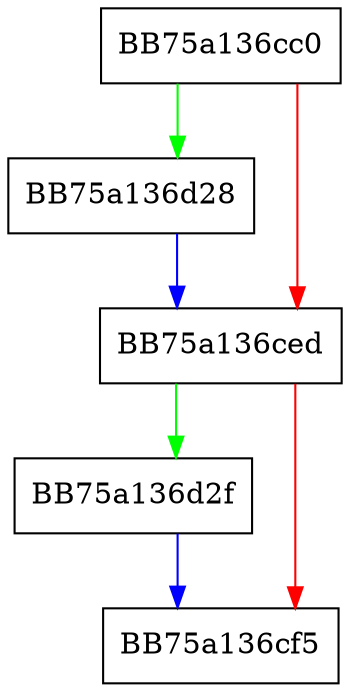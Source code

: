 digraph RpfAPI_LshashBuffLong {
  node [shape="box"];
  graph [splines=ortho];
  BB75a136cc0 -> BB75a136d28 [color="green"];
  BB75a136cc0 -> BB75a136ced [color="red"];
  BB75a136ced -> BB75a136d2f [color="green"];
  BB75a136ced -> BB75a136cf5 [color="red"];
  BB75a136d28 -> BB75a136ced [color="blue"];
  BB75a136d2f -> BB75a136cf5 [color="blue"];
}